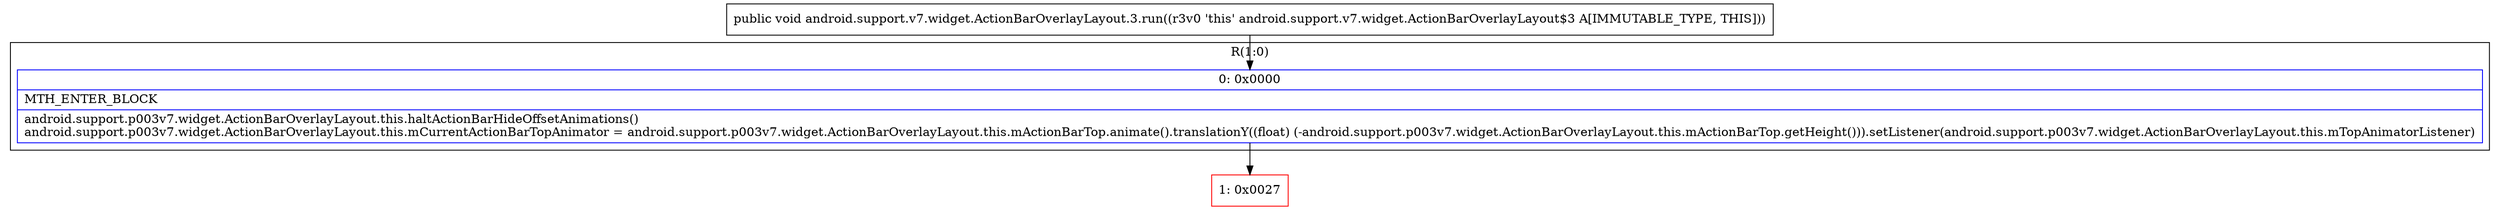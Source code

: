 digraph "CFG forandroid.support.v7.widget.ActionBarOverlayLayout.3.run()V" {
subgraph cluster_Region_1971615325 {
label = "R(1:0)";
node [shape=record,color=blue];
Node_0 [shape=record,label="{0\:\ 0x0000|MTH_ENTER_BLOCK\l|android.support.p003v7.widget.ActionBarOverlayLayout.this.haltActionBarHideOffsetAnimations()\landroid.support.p003v7.widget.ActionBarOverlayLayout.this.mCurrentActionBarTopAnimator = android.support.p003v7.widget.ActionBarOverlayLayout.this.mActionBarTop.animate().translationY((float) (\-android.support.p003v7.widget.ActionBarOverlayLayout.this.mActionBarTop.getHeight())).setListener(android.support.p003v7.widget.ActionBarOverlayLayout.this.mTopAnimatorListener)\l}"];
}
Node_1 [shape=record,color=red,label="{1\:\ 0x0027}"];
MethodNode[shape=record,label="{public void android.support.v7.widget.ActionBarOverlayLayout.3.run((r3v0 'this' android.support.v7.widget.ActionBarOverlayLayout$3 A[IMMUTABLE_TYPE, THIS])) }"];
MethodNode -> Node_0;
Node_0 -> Node_1;
}

